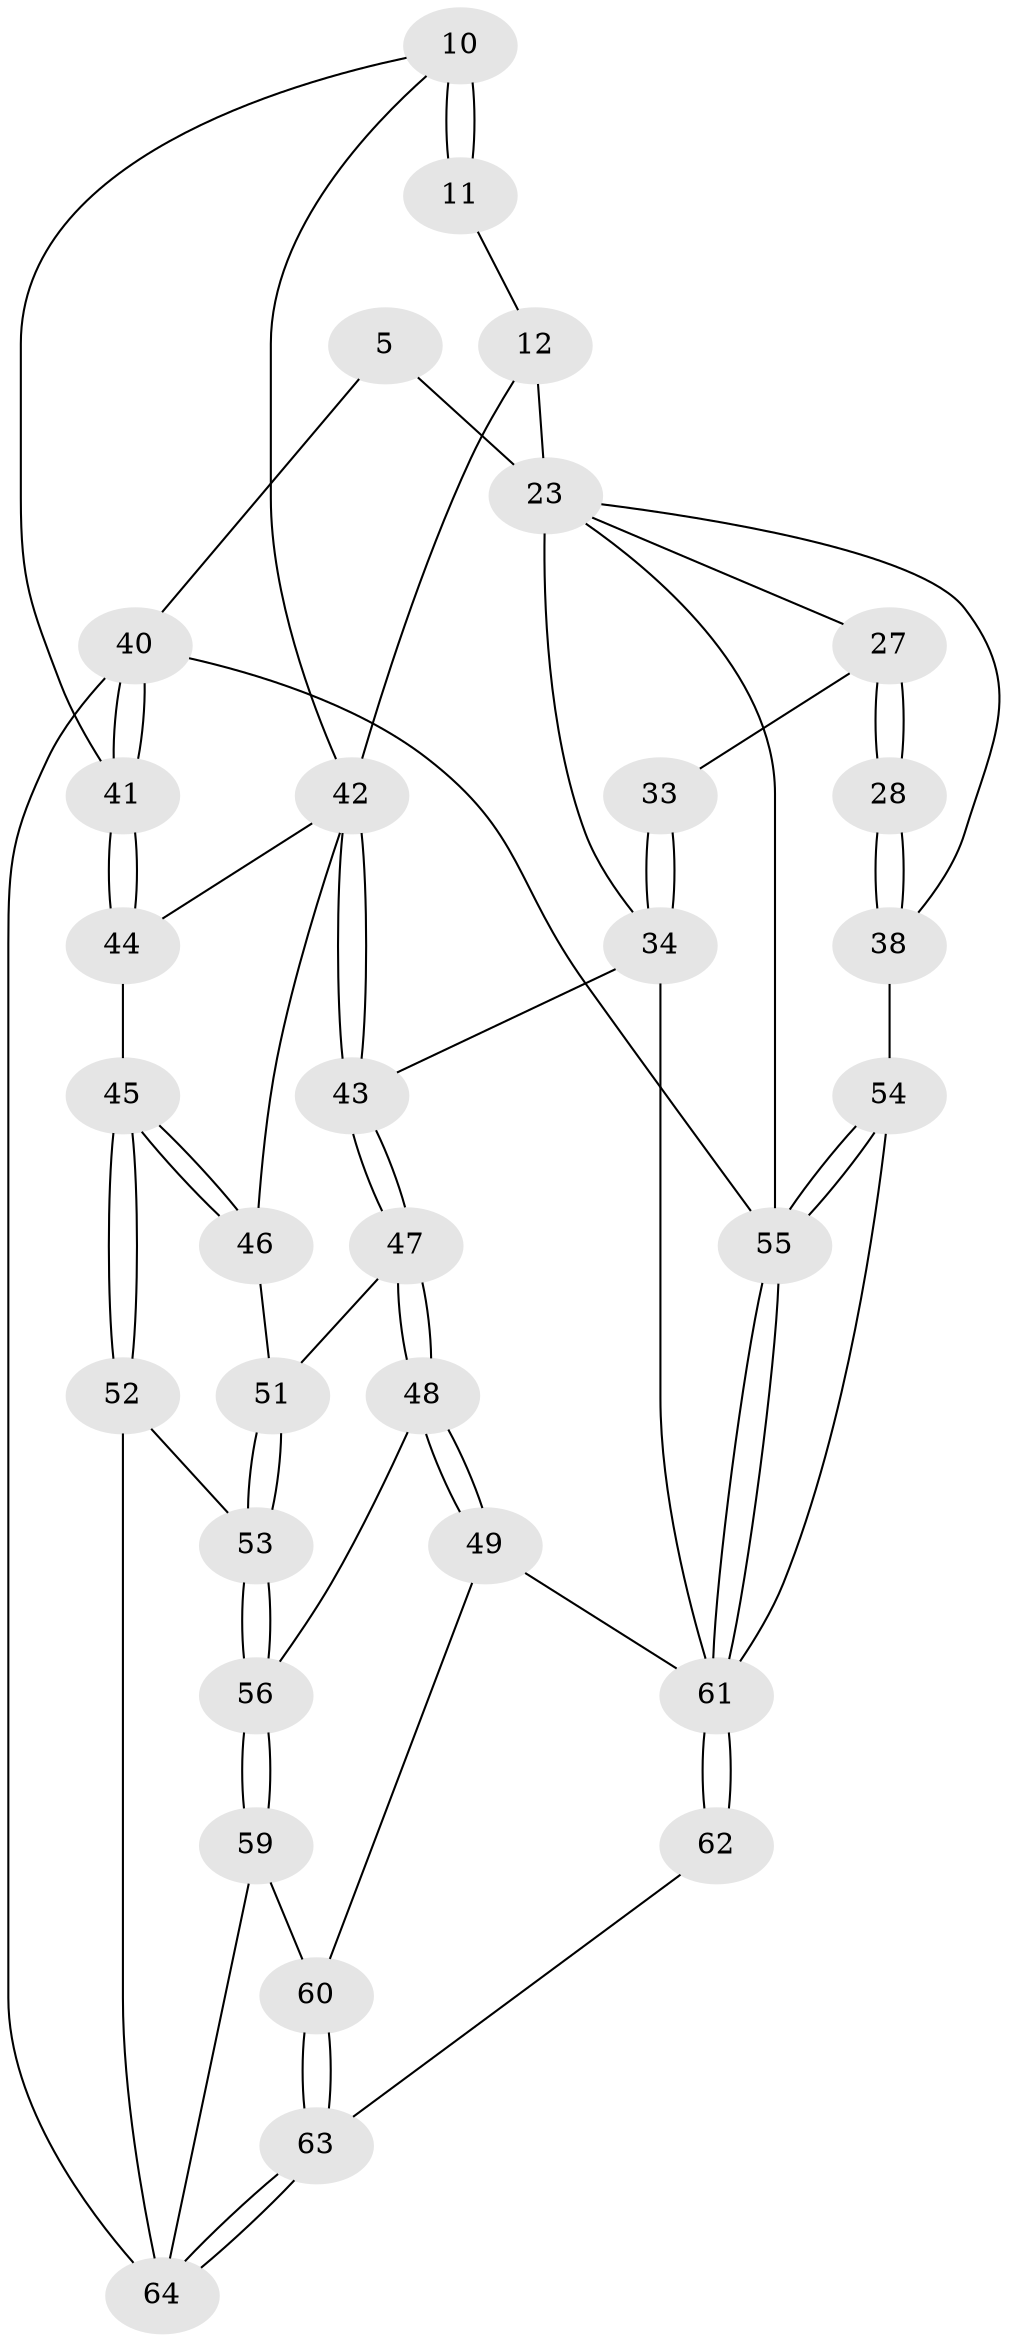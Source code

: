 // original degree distribution, {3: 0.03125, 5: 0.5, 4: 0.25, 6: 0.21875}
// Generated by graph-tools (version 1.1) at 2025/00/03/09/25 05:00:33]
// undirected, 32 vertices, 71 edges
graph export_dot {
graph [start="1"]
  node [color=gray90,style=filled];
  5 [pos="+0.7008042418921386+0"];
  10 [pos="+0.9129206082765227+0.18227920866876685",super="+2"];
  11 [pos="+0.7566551664326562+0.1552123747303838",super="+6"];
  12 [pos="+0.6807435717821275+0.23608850189403627",super="+7"];
  23 [pos="+0.15554316391862968+0.1038959035107466",super="+22+14"];
  27 [pos="+0.3283486818798238+0.3456034678300446"];
  28 [pos="+0.2017646073677445+0.4757514496813495"];
  33 [pos="+0.3664082754716709+0.3323528082268914"];
  34 [pos="+0.4432940411350534+0.5499258707150592",super="+18+19+21"];
  38 [pos="+0.20009957870597347+0.487997981515078",super="+25+24"];
  40 [pos="+1+0.6779651271738625",super="+39"];
  41 [pos="+1+0.6366980042914294",super="+29"];
  42 [pos="+0.7785955258427035+0.49667618584288714",super="+31+32"];
  43 [pos="+0.6807558730561744+0.5799440892626395",super="+17+16"];
  44 [pos="+0.9034906385710172+0.5992887383281247",super="+30"];
  45 [pos="+0.855787717853859+0.6217386004946426"];
  46 [pos="+0.8107919110806221+0.5819712492103324"];
  47 [pos="+0.6798277471170673+0.5944069273060695"];
  48 [pos="+0.6207154751848964+0.6673892284768538"];
  49 [pos="+0.4248710352454991+0.7255009664751745"];
  51 [pos="+0.7247032498695808+0.6078836278279146"];
  52 [pos="+0.8294731583116518+0.6884415774512287"];
  53 [pos="+0.78441398614172+0.6919634643057744"];
  54 [pos="+0+0.7268763923139726",super="+26+37"];
  55 [pos="+0+1",super="+13"];
  56 [pos="+0.724849655353514+0.720892202705924"];
  59 [pos="+0.7245587718078729+0.8902513512397235"];
  60 [pos="+0.5469263029997619+0.8319291954190478"];
  61 [pos="+0+1",super="+36+50"];
  62 [pos="+0.30663679401363464+1"];
  63 [pos="+0.5531251779258107+1"];
  64 [pos="+0.8701369767110246+1",super="+58"];
  5 -- 40;
  5 -- 23;
  10 -- 11 [weight=2];
  10 -- 11;
  10 -- 41;
  10 -- 42;
  11 -- 12 [weight=2];
  12 -- 23;
  12 -- 42;
  23 -- 38;
  23 -- 34 [weight=2];
  23 -- 27;
  23 -- 55;
  27 -- 28;
  27 -- 28;
  27 -- 33;
  28 -- 38 [weight=2];
  28 -- 38;
  33 -- 34 [weight=2];
  33 -- 34;
  34 -- 43;
  34 -- 61;
  38 -- 54 [weight=2];
  40 -- 41 [weight=2];
  40 -- 41;
  40 -- 64 [weight=2];
  40 -- 55 [weight=2];
  41 -- 44 [weight=2];
  41 -- 44;
  42 -- 43 [weight=3];
  42 -- 43;
  42 -- 46;
  42 -- 44;
  43 -- 47;
  43 -- 47;
  44 -- 45;
  45 -- 46;
  45 -- 46;
  45 -- 52;
  45 -- 52;
  46 -- 51;
  47 -- 48;
  47 -- 48;
  47 -- 51;
  48 -- 49;
  48 -- 49;
  48 -- 56;
  49 -- 60;
  49 -- 61;
  51 -- 53;
  51 -- 53;
  52 -- 53;
  52 -- 64;
  53 -- 56;
  53 -- 56;
  54 -- 55 [weight=2];
  54 -- 55;
  54 -- 61;
  55 -- 61;
  55 -- 61;
  56 -- 59;
  56 -- 59;
  59 -- 60;
  59 -- 64;
  60 -- 63;
  60 -- 63;
  61 -- 62 [weight=2];
  61 -- 62;
  62 -- 63;
  63 -- 64;
  63 -- 64;
}
